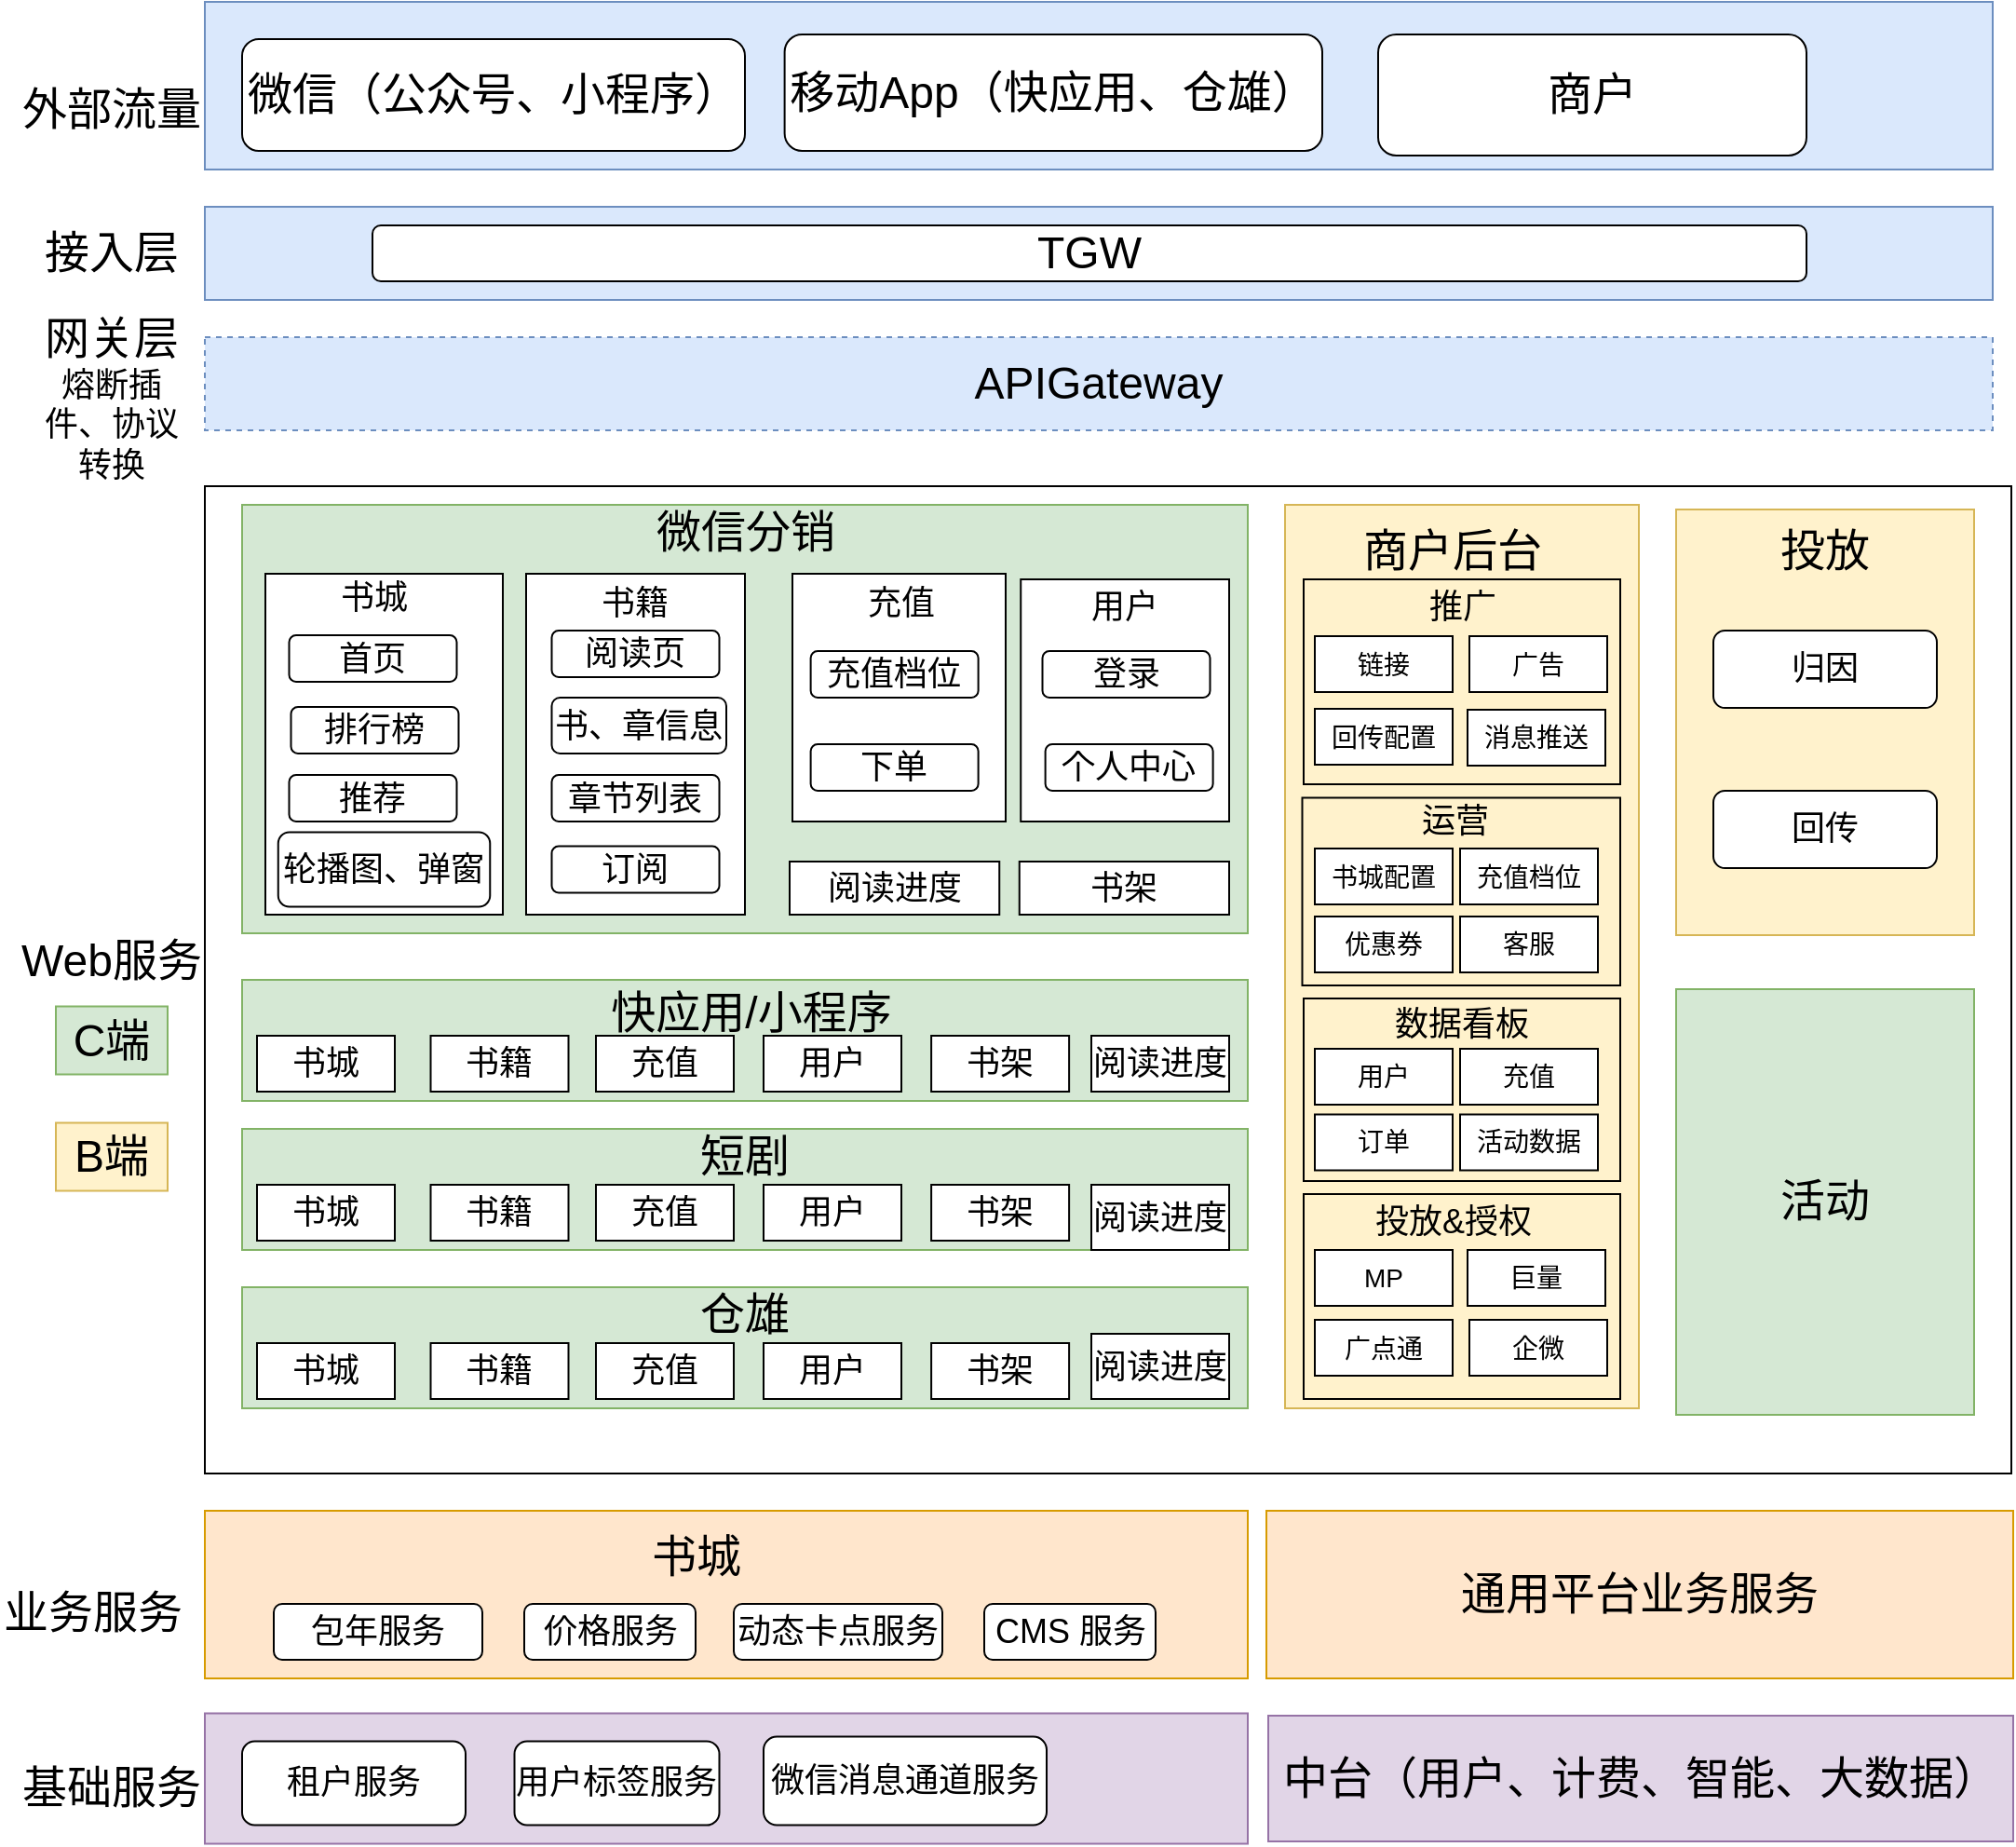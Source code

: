 <mxfile version="20.5.1" type="github" pages="3">
  <diagram id="LHeB4NjMnUi0cGWfg-VW" name="第 1 页">
    <mxGraphModel dx="2377" dy="827" grid="1" gridSize="10" guides="1" tooltips="1" connect="1" arrows="1" fold="1" page="1" pageScale="1" pageWidth="827" pageHeight="1169" math="0" shadow="0">
      <root>
        <mxCell id="0" />
        <mxCell id="1" parent="0" />
        <mxCell id="P3jRsYUMKIRg7UYWmszn-2" value="" style="rounded=0;whiteSpace=wrap;html=1;fillColor=#dae8fc;strokeColor=#6c8ebf;" parent="1" vertex="1">
          <mxGeometry x="100" y="40" width="960" height="90" as="geometry" />
        </mxCell>
        <mxCell id="P3jRsYUMKIRg7UYWmszn-4" value="&lt;font style=&quot;font-size: 24px;&quot;&gt;微信（公众号、小程序）&lt;/font&gt;" style="rounded=1;whiteSpace=wrap;html=1;" parent="1" vertex="1">
          <mxGeometry x="120" y="60" width="270" height="60" as="geometry" />
        </mxCell>
        <mxCell id="P3jRsYUMKIRg7UYWmszn-5" value="&lt;font style=&quot;font-size: 24px;&quot;&gt;移动App（快应用、仓雄）&lt;/font&gt;" style="rounded=1;whiteSpace=wrap;html=1;" parent="1" vertex="1">
          <mxGeometry x="411.31" y="57.5" width="288.69" height="62.5" as="geometry" />
        </mxCell>
        <mxCell id="P3jRsYUMKIRg7UYWmszn-8" value="&lt;font style=&quot;font-size: 24px;&quot;&gt;外部流量&lt;/font&gt;" style="text;html=1;strokeColor=none;fillColor=none;align=center;verticalAlign=middle;whiteSpace=wrap;rounded=0;" parent="1" vertex="1">
          <mxGeometry y="72.5" width="100" height="50" as="geometry" />
        </mxCell>
        <mxCell id="P3jRsYUMKIRg7UYWmszn-9" value="" style="rounded=0;whiteSpace=wrap;html=1;fillColor=#dae8fc;strokeColor=#6c8ebf;" parent="1" vertex="1">
          <mxGeometry x="100" y="150" width="960" height="50" as="geometry" />
        </mxCell>
        <mxCell id="P3jRsYUMKIRg7UYWmszn-10" value="&lt;font style=&quot;font-size: 24px;&quot;&gt;接入层&lt;/font&gt;" style="text;html=1;strokeColor=none;fillColor=none;align=center;verticalAlign=middle;whiteSpace=wrap;rounded=0;" parent="1" vertex="1">
          <mxGeometry x="10" y="160" width="80" height="30" as="geometry" />
        </mxCell>
        <mxCell id="P3jRsYUMKIRg7UYWmszn-11" value="&lt;font style=&quot;font-size: 24px;&quot;&gt;TGW&lt;/font&gt;" style="rounded=1;whiteSpace=wrap;html=1;" parent="1" vertex="1">
          <mxGeometry x="190" y="160" width="770" height="30" as="geometry" />
        </mxCell>
        <mxCell id="P3jRsYUMKIRg7UYWmszn-13" value="&lt;font style=&quot;font-size: 24px;&quot;&gt;APIGateway&lt;/font&gt;" style="rounded=0;whiteSpace=wrap;html=1;dashed=1;fillColor=#dae8fc;strokeColor=#6c8ebf;" parent="1" vertex="1">
          <mxGeometry x="100" y="220" width="960" height="50" as="geometry" />
        </mxCell>
        <mxCell id="P3jRsYUMKIRg7UYWmszn-14" value="&lt;font style=&quot;&quot;&gt;&lt;font style=&quot;font-size: 24px;&quot;&gt;网关层&lt;br&gt;&lt;/font&gt;&lt;font style=&quot;font-size: 18px;&quot;&gt;熔断插件、协议转换&lt;/font&gt;&lt;/font&gt;" style="text;html=1;strokeColor=none;fillColor=none;align=center;verticalAlign=middle;whiteSpace=wrap;rounded=0;" parent="1" vertex="1">
          <mxGeometry x="10" y="235" width="80" height="35" as="geometry" />
        </mxCell>
        <mxCell id="P3jRsYUMKIRg7UYWmszn-18" value="" style="rounded=0;whiteSpace=wrap;html=1;" parent="1" vertex="1">
          <mxGeometry x="100" y="300" width="970" height="530" as="geometry" />
        </mxCell>
        <mxCell id="P3jRsYUMKIRg7UYWmszn-21" value="&lt;font style=&quot;font-size: 24px;&quot;&gt;Web服务&lt;/font&gt;" style="text;html=1;strokeColor=none;fillColor=none;align=center;verticalAlign=middle;whiteSpace=wrap;rounded=0;" parent="1" vertex="1">
          <mxGeometry y="540" width="100" height="30" as="geometry" />
        </mxCell>
        <mxCell id="P3jRsYUMKIRg7UYWmszn-39" value="" style="rounded=0;whiteSpace=wrap;html=1;fillColor=#d5e8d4;strokeColor=#82b366;" parent="1" vertex="1">
          <mxGeometry x="120" y="310" width="540" height="230" as="geometry" />
        </mxCell>
        <mxCell id="P3jRsYUMKIRg7UYWmszn-40" value="&lt;font style=&quot;font-size: 24px;&quot;&gt;微信分销&lt;/font&gt;" style="text;html=1;strokeColor=none;fillColor=none;align=center;verticalAlign=middle;whiteSpace=wrap;rounded=0;" parent="1" vertex="1">
          <mxGeometry x="333.75" y="310" width="112.5" height="30" as="geometry" />
        </mxCell>
        <mxCell id="P3jRsYUMKIRg7UYWmszn-41" value="" style="rounded=0;whiteSpace=wrap;html=1;" parent="1" vertex="1">
          <mxGeometry x="132.5" y="347" width="127.5" height="183" as="geometry" />
        </mxCell>
        <mxCell id="P3jRsYUMKIRg7UYWmszn-42" value="&lt;font style=&quot;font-size: 18px;&quot;&gt;书城&lt;/font&gt;" style="text;html=1;strokeColor=none;fillColor=none;align=center;verticalAlign=middle;whiteSpace=wrap;rounded=0;" parent="1" vertex="1">
          <mxGeometry x="161.25" y="345" width="60" height="30" as="geometry" />
        </mxCell>
        <mxCell id="P3jRsYUMKIRg7UYWmszn-44" value="&lt;font style=&quot;font-size: 18px;&quot;&gt;首页&lt;/font&gt;" style="rounded=1;whiteSpace=wrap;html=1;" parent="1" vertex="1">
          <mxGeometry x="145.25" y="380" width="90" height="25" as="geometry" />
        </mxCell>
        <mxCell id="P3jRsYUMKIRg7UYWmszn-45" value="&lt;font style=&quot;font-size: 18px;&quot;&gt;排行榜&lt;/font&gt;" style="rounded=1;whiteSpace=wrap;html=1;" parent="1" vertex="1">
          <mxGeometry x="146.25" y="418.5" width="90" height="25" as="geometry" />
        </mxCell>
        <mxCell id="P3jRsYUMKIRg7UYWmszn-46" value="&lt;font style=&quot;font-size: 18px;&quot;&gt;推荐&lt;/font&gt;" style="rounded=1;whiteSpace=wrap;html=1;" parent="1" vertex="1">
          <mxGeometry x="145.25" y="455" width="90" height="25" as="geometry" />
        </mxCell>
        <mxCell id="P3jRsYUMKIRg7UYWmszn-47" value="&lt;font style=&quot;font-size: 18px;&quot;&gt;轮播图、弹窗&lt;/font&gt;" style="rounded=1;whiteSpace=wrap;html=1;" parent="1" vertex="1">
          <mxGeometry x="139.38" y="485.75" width="113.75" height="40" as="geometry" />
        </mxCell>
        <mxCell id="P3jRsYUMKIRg7UYWmszn-48" value="" style="rounded=0;whiteSpace=wrap;html=1;" parent="1" vertex="1">
          <mxGeometry x="272.5" y="347" width="117.5" height="183" as="geometry" />
        </mxCell>
        <mxCell id="P3jRsYUMKIRg7UYWmszn-49" value="&lt;font style=&quot;font-size: 18px;&quot;&gt;书籍&lt;/font&gt;" style="text;html=1;strokeColor=none;fillColor=none;align=center;verticalAlign=middle;whiteSpace=wrap;rounded=0;" parent="1" vertex="1">
          <mxGeometry x="301.25" y="347.5" width="60" height="30" as="geometry" />
        </mxCell>
        <mxCell id="P3jRsYUMKIRg7UYWmszn-50" value="&lt;font style=&quot;font-size: 18px;&quot;&gt;阅读页&lt;/font&gt;" style="rounded=1;whiteSpace=wrap;html=1;" parent="1" vertex="1">
          <mxGeometry x="286.25" y="377.5" width="90" height="25" as="geometry" />
        </mxCell>
        <mxCell id="P3jRsYUMKIRg7UYWmszn-51" value="&lt;font style=&quot;font-size: 18px;&quot;&gt;书、章信息&lt;/font&gt;" style="rounded=1;whiteSpace=wrap;html=1;" parent="1" vertex="1">
          <mxGeometry x="286.25" y="413.5" width="93.75" height="30" as="geometry" />
        </mxCell>
        <mxCell id="P3jRsYUMKIRg7UYWmszn-53" value="&lt;font style=&quot;font-size: 18px;&quot;&gt;章节列表&lt;/font&gt;" style="rounded=1;whiteSpace=wrap;html=1;" parent="1" vertex="1">
          <mxGeometry x="286.25" y="455" width="90" height="25" as="geometry" />
        </mxCell>
        <mxCell id="P3jRsYUMKIRg7UYWmszn-54" value="&lt;font style=&quot;font-size: 18px;&quot;&gt;订阅&lt;/font&gt;" style="rounded=1;whiteSpace=wrap;html=1;" parent="1" vertex="1">
          <mxGeometry x="286.25" y="493.25" width="90" height="25" as="geometry" />
        </mxCell>
        <mxCell id="P3jRsYUMKIRg7UYWmszn-56" value="" style="rounded=0;whiteSpace=wrap;html=1;" parent="1" vertex="1">
          <mxGeometry x="415.5" y="347" width="114.5" height="133" as="geometry" />
        </mxCell>
        <mxCell id="P3jRsYUMKIRg7UYWmszn-57" value="&lt;font style=&quot;font-size: 18px;&quot;&gt;充值&lt;/font&gt;" style="text;html=1;strokeColor=none;fillColor=none;align=center;verticalAlign=middle;whiteSpace=wrap;rounded=0;" parent="1" vertex="1">
          <mxGeometry x="444.25" y="347.5" width="60" height="30" as="geometry" />
        </mxCell>
        <mxCell id="P3jRsYUMKIRg7UYWmszn-59" value="&lt;font style=&quot;font-size: 18px;&quot;&gt;充值档位&lt;/font&gt;" style="rounded=1;whiteSpace=wrap;html=1;" parent="1" vertex="1">
          <mxGeometry x="425.31" y="388.5" width="90" height="25" as="geometry" />
        </mxCell>
        <mxCell id="P3jRsYUMKIRg7UYWmszn-64" value="&lt;font style=&quot;font-size: 18px;&quot;&gt;下单&lt;/font&gt;" style="rounded=1;whiteSpace=wrap;html=1;" parent="1" vertex="1">
          <mxGeometry x="425.31" y="438.5" width="90" height="25" as="geometry" />
        </mxCell>
        <mxCell id="P3jRsYUMKIRg7UYWmszn-65" value="&lt;font style=&quot;font-size: 18px;&quot;&gt;书架&lt;/font&gt;" style="rounded=0;whiteSpace=wrap;html=1;" parent="1" vertex="1">
          <mxGeometry x="537.38" y="501.5" width="112.62" height="28.5" as="geometry" />
        </mxCell>
        <mxCell id="P3jRsYUMKIRg7UYWmszn-67" value="&lt;font style=&quot;font-size: 18px;&quot;&gt;阅读进度&lt;/font&gt;" style="rounded=0;whiteSpace=wrap;html=1;" parent="1" vertex="1">
          <mxGeometry x="414" y="501.5" width="112.62" height="28.5" as="geometry" />
        </mxCell>
        <mxCell id="P3jRsYUMKIRg7UYWmszn-69" value="" style="rounded=0;whiteSpace=wrap;html=1;" parent="1" vertex="1">
          <mxGeometry x="538.12" y="350" width="111.88" height="130" as="geometry" />
        </mxCell>
        <mxCell id="P3jRsYUMKIRg7UYWmszn-70" value="&lt;font style=&quot;font-size: 18px;&quot;&gt;用户&lt;/font&gt;" style="text;html=1;strokeColor=none;fillColor=none;align=center;verticalAlign=middle;whiteSpace=wrap;rounded=0;" parent="1" vertex="1">
          <mxGeometry x="564.06" y="350" width="60" height="30" as="geometry" />
        </mxCell>
        <mxCell id="P3jRsYUMKIRg7UYWmszn-71" value="&lt;font style=&quot;font-size: 18px;&quot;&gt;登录&lt;/font&gt;" style="rounded=1;whiteSpace=wrap;html=1;" parent="1" vertex="1">
          <mxGeometry x="549.75" y="388.5" width="90" height="25" as="geometry" />
        </mxCell>
        <mxCell id="P3jRsYUMKIRg7UYWmszn-72" value="&lt;font style=&quot;font-size: 18px;&quot;&gt;个人中心&lt;/font&gt;" style="rounded=1;whiteSpace=wrap;html=1;" parent="1" vertex="1">
          <mxGeometry x="551.31" y="438.5" width="90" height="25" as="geometry" />
        </mxCell>
        <mxCell id="P3jRsYUMKIRg7UYWmszn-73" value="" style="rounded=0;whiteSpace=wrap;html=1;fillColor=#d5e8d4;strokeColor=#82b366;" parent="1" vertex="1">
          <mxGeometry x="120" y="565" width="540" height="65" as="geometry" />
        </mxCell>
        <mxCell id="P3jRsYUMKIRg7UYWmszn-74" value="&lt;font style=&quot;font-size: 24px;&quot;&gt;快应用/小程序&lt;/font&gt;" style="text;html=1;strokeColor=none;fillColor=none;align=center;verticalAlign=middle;whiteSpace=wrap;rounded=0;" parent="1" vertex="1">
          <mxGeometry x="311.5" y="565" width="162.5" height="35" as="geometry" />
        </mxCell>
        <mxCell id="P3jRsYUMKIRg7UYWmszn-76" value="&lt;font style=&quot;font-size: 18px;&quot;&gt;书城&lt;/font&gt;" style="rounded=0;whiteSpace=wrap;html=1;" parent="1" vertex="1">
          <mxGeometry x="128" y="595" width="74" height="30" as="geometry" />
        </mxCell>
        <mxCell id="P3jRsYUMKIRg7UYWmszn-77" value="&lt;font style=&quot;font-size: 18px;&quot;&gt;书籍&lt;/font&gt;" style="rounded=0;whiteSpace=wrap;html=1;" parent="1" vertex="1">
          <mxGeometry x="221.25" y="595" width="74" height="30" as="geometry" />
        </mxCell>
        <mxCell id="P3jRsYUMKIRg7UYWmszn-78" value="&lt;font style=&quot;font-size: 18px;&quot;&gt;充值&lt;/font&gt;" style="rounded=0;whiteSpace=wrap;html=1;" parent="1" vertex="1">
          <mxGeometry x="310" y="595" width="74" height="30" as="geometry" />
        </mxCell>
        <mxCell id="P3jRsYUMKIRg7UYWmszn-79" value="&lt;font style=&quot;font-size: 18px;&quot;&gt;用户&lt;/font&gt;" style="rounded=0;whiteSpace=wrap;html=1;" parent="1" vertex="1">
          <mxGeometry x="400" y="595" width="74" height="30" as="geometry" />
        </mxCell>
        <mxCell id="P3jRsYUMKIRg7UYWmszn-80" value="&lt;font style=&quot;font-size: 18px;&quot;&gt;书架&lt;/font&gt;" style="rounded=0;whiteSpace=wrap;html=1;" parent="1" vertex="1">
          <mxGeometry x="490.06" y="595" width="74" height="30" as="geometry" />
        </mxCell>
        <mxCell id="P3jRsYUMKIRg7UYWmszn-81" value="&lt;font style=&quot;font-size: 18px;&quot;&gt;阅读进度&lt;/font&gt;" style="rounded=0;whiteSpace=wrap;html=1;" parent="1" vertex="1">
          <mxGeometry x="576" y="595" width="74" height="30" as="geometry" />
        </mxCell>
        <mxCell id="P3jRsYUMKIRg7UYWmszn-82" value="" style="rounded=0;whiteSpace=wrap;html=1;fillColor=#d5e8d4;strokeColor=#82b366;" parent="1" vertex="1">
          <mxGeometry x="120" y="645" width="540" height="65" as="geometry" />
        </mxCell>
        <mxCell id="P3jRsYUMKIRg7UYWmszn-83" value="&lt;font style=&quot;font-size: 18px;&quot;&gt;书城&lt;/font&gt;" style="rounded=0;whiteSpace=wrap;html=1;" parent="1" vertex="1">
          <mxGeometry x="128" y="675" width="74" height="30" as="geometry" />
        </mxCell>
        <mxCell id="P3jRsYUMKIRg7UYWmszn-84" value="&lt;font style=&quot;font-size: 18px;&quot;&gt;书籍&lt;/font&gt;" style="rounded=0;whiteSpace=wrap;html=1;" parent="1" vertex="1">
          <mxGeometry x="221.25" y="675" width="74" height="30" as="geometry" />
        </mxCell>
        <mxCell id="P3jRsYUMKIRg7UYWmszn-85" value="&lt;font style=&quot;font-size: 18px;&quot;&gt;充值&lt;/font&gt;" style="rounded=0;whiteSpace=wrap;html=1;" parent="1" vertex="1">
          <mxGeometry x="310" y="675" width="74" height="30" as="geometry" />
        </mxCell>
        <mxCell id="P3jRsYUMKIRg7UYWmszn-86" value="&lt;font style=&quot;font-size: 18px;&quot;&gt;用户&lt;/font&gt;" style="rounded=0;whiteSpace=wrap;html=1;" parent="1" vertex="1">
          <mxGeometry x="400" y="675" width="74" height="30" as="geometry" />
        </mxCell>
        <mxCell id="P3jRsYUMKIRg7UYWmszn-87" value="&lt;font style=&quot;font-size: 18px;&quot;&gt;书架&lt;/font&gt;" style="rounded=0;whiteSpace=wrap;html=1;" parent="1" vertex="1">
          <mxGeometry x="490.06" y="675" width="74" height="30" as="geometry" />
        </mxCell>
        <mxCell id="P3jRsYUMKIRg7UYWmszn-88" value="&lt;font style=&quot;font-size: 18px;&quot;&gt;阅读进度&lt;/font&gt;" style="rounded=0;whiteSpace=wrap;html=1;" parent="1" vertex="1">
          <mxGeometry x="576" y="675" width="74" height="35" as="geometry" />
        </mxCell>
        <mxCell id="P3jRsYUMKIRg7UYWmszn-89" value="&lt;font style=&quot;font-size: 24px;&quot;&gt;短剧&lt;/font&gt;" style="text;html=1;strokeColor=none;fillColor=none;align=center;verticalAlign=middle;whiteSpace=wrap;rounded=0;" parent="1" vertex="1">
          <mxGeometry x="345" y="645" width="90" height="30" as="geometry" />
        </mxCell>
        <mxCell id="P3jRsYUMKIRg7UYWmszn-90" value="" style="rounded=0;whiteSpace=wrap;html=1;fillColor=#d5e8d4;strokeColor=#82b366;" parent="1" vertex="1">
          <mxGeometry x="120" y="730" width="540" height="65" as="geometry" />
        </mxCell>
        <mxCell id="P3jRsYUMKIRg7UYWmszn-91" value="&lt;font style=&quot;font-size: 18px;&quot;&gt;书城&lt;/font&gt;" style="rounded=0;whiteSpace=wrap;html=1;" parent="1" vertex="1">
          <mxGeometry x="128" y="760" width="74" height="30" as="geometry" />
        </mxCell>
        <mxCell id="P3jRsYUMKIRg7UYWmszn-92" value="&lt;font style=&quot;font-size: 18px;&quot;&gt;书籍&lt;/font&gt;" style="rounded=0;whiteSpace=wrap;html=1;" parent="1" vertex="1">
          <mxGeometry x="221.25" y="760" width="74" height="30" as="geometry" />
        </mxCell>
        <mxCell id="P3jRsYUMKIRg7UYWmszn-93" value="&lt;font style=&quot;font-size: 18px;&quot;&gt;充值&lt;/font&gt;" style="rounded=0;whiteSpace=wrap;html=1;" parent="1" vertex="1">
          <mxGeometry x="310" y="760" width="74" height="30" as="geometry" />
        </mxCell>
        <mxCell id="P3jRsYUMKIRg7UYWmszn-94" value="&lt;font style=&quot;font-size: 18px;&quot;&gt;用户&lt;/font&gt;" style="rounded=0;whiteSpace=wrap;html=1;" parent="1" vertex="1">
          <mxGeometry x="400" y="760" width="74" height="30" as="geometry" />
        </mxCell>
        <mxCell id="P3jRsYUMKIRg7UYWmszn-95" value="&lt;font style=&quot;font-size: 18px;&quot;&gt;书架&lt;/font&gt;" style="rounded=0;whiteSpace=wrap;html=1;" parent="1" vertex="1">
          <mxGeometry x="490.06" y="760" width="74" height="30" as="geometry" />
        </mxCell>
        <mxCell id="P3jRsYUMKIRg7UYWmszn-97" value="&lt;font style=&quot;font-size: 24px;&quot;&gt;仓雄&lt;/font&gt;" style="text;html=1;strokeColor=none;fillColor=none;align=center;verticalAlign=middle;whiteSpace=wrap;rounded=0;" parent="1" vertex="1">
          <mxGeometry x="345" y="730" width="90" height="30" as="geometry" />
        </mxCell>
        <mxCell id="P3jRsYUMKIRg7UYWmszn-103" value="" style="rounded=0;whiteSpace=wrap;html=1;fillColor=#fff2cc;strokeColor=#d6b656;" parent="1" vertex="1">
          <mxGeometry x="890" y="312.5" width="160" height="228.5" as="geometry" />
        </mxCell>
        <mxCell id="P3jRsYUMKIRg7UYWmszn-104" value="" style="rounded=0;whiteSpace=wrap;html=1;fillColor=#fff2cc;strokeColor=#d6b656;" parent="1" vertex="1">
          <mxGeometry x="680" y="310" width="190" height="485" as="geometry" />
        </mxCell>
        <mxCell id="P3jRsYUMKIRg7UYWmszn-107" value="&lt;font style=&quot;font-size: 24px;&quot;&gt;投放&lt;/font&gt;" style="text;html=1;strokeColor=none;fillColor=none;align=center;verticalAlign=middle;whiteSpace=wrap;rounded=0;" parent="1" vertex="1">
          <mxGeometry x="935" y="320" width="70" height="30" as="geometry" />
        </mxCell>
        <mxCell id="P3jRsYUMKIRg7UYWmszn-108" value="&lt;font style=&quot;font-size: 18px;&quot;&gt;归因&lt;/font&gt;" style="rounded=1;whiteSpace=wrap;html=1;" parent="1" vertex="1">
          <mxGeometry x="910" y="377.5" width="120" height="41.5" as="geometry" />
        </mxCell>
        <mxCell id="P3jRsYUMKIRg7UYWmszn-109" value="&lt;font style=&quot;font-size: 18px;&quot;&gt;回传&lt;/font&gt;" style="rounded=1;whiteSpace=wrap;html=1;" parent="1" vertex="1">
          <mxGeometry x="910" y="463.5" width="120" height="41.5" as="geometry" />
        </mxCell>
        <mxCell id="P3jRsYUMKIRg7UYWmszn-124" value="&lt;font style=&quot;font-size: 24px;&quot;&gt;活动&lt;/font&gt;" style="rounded=0;whiteSpace=wrap;html=1;fillColor=#d5e8d4;strokeColor=#82b366;" parent="1" vertex="1">
          <mxGeometry x="890" y="570" width="160" height="228.5" as="geometry" />
        </mxCell>
        <mxCell id="P3jRsYUMKIRg7UYWmszn-128" value="&lt;font style=&quot;font-size: 24px;&quot;&gt;商户&lt;/font&gt;" style="rounded=1;whiteSpace=wrap;html=1;" parent="1" vertex="1">
          <mxGeometry x="730" y="57.5" width="230" height="65" as="geometry" />
        </mxCell>
        <mxCell id="P3jRsYUMKIRg7UYWmszn-132" value="" style="rounded=0;whiteSpace=wrap;html=1;fontSize=18;fillColor=#ffe6cc;strokeColor=#d79b00;" parent="1" vertex="1">
          <mxGeometry x="100" y="850" width="560" height="90" as="geometry" />
        </mxCell>
        <mxCell id="elYfRWdLJCSy1WfxLkB--1" value="&lt;font style=&quot;font-size: 24px;&quot;&gt;业务服务&lt;/font&gt;" style="text;html=1;strokeColor=none;fillColor=none;align=center;verticalAlign=middle;whiteSpace=wrap;rounded=0;" parent="1" vertex="1">
          <mxGeometry x="-10" y="890" width="100" height="30" as="geometry" />
        </mxCell>
        <mxCell id="elYfRWdLJCSy1WfxLkB--5" value="&lt;font style=&quot;font-size: 24px;&quot;&gt;书城&lt;/font&gt;" style="text;html=1;strokeColor=none;fillColor=none;align=center;verticalAlign=middle;whiteSpace=wrap;rounded=0;" parent="1" vertex="1">
          <mxGeometry x="333.75" y="860" width="60" height="30" as="geometry" />
        </mxCell>
        <mxCell id="elYfRWdLJCSy1WfxLkB--8" value="动态卡点服务" style="rounded=1;whiteSpace=wrap;html=1;fontSize=18;" parent="1" vertex="1">
          <mxGeometry x="384" y="900" width="112" height="30" as="geometry" />
        </mxCell>
        <mxCell id="elYfRWdLJCSy1WfxLkB--10" value="包年服务" style="rounded=1;whiteSpace=wrap;html=1;fontSize=18;" parent="1" vertex="1">
          <mxGeometry x="137" y="900" width="112" height="30" as="geometry" />
        </mxCell>
        <mxCell id="elYfRWdLJCSy1WfxLkB--11" value="价格服务" style="rounded=1;whiteSpace=wrap;html=1;fontSize=18;" parent="1" vertex="1">
          <mxGeometry x="271.5" y="900" width="92" height="30" as="geometry" />
        </mxCell>
        <mxCell id="elYfRWdLJCSy1WfxLkB--12" value="CMS 服务" style="rounded=1;whiteSpace=wrap;html=1;fontSize=18;" parent="1" vertex="1">
          <mxGeometry x="518.5" y="900" width="92" height="30" as="geometry" />
        </mxCell>
        <mxCell id="elYfRWdLJCSy1WfxLkB--20" value="" style="rounded=0;whiteSpace=wrap;html=1;fontSize=24;fillColor=#e1d5e7;strokeColor=#9673a6;" parent="1" vertex="1">
          <mxGeometry x="100" y="958.75" width="560" height="70" as="geometry" />
        </mxCell>
        <mxCell id="elYfRWdLJCSy1WfxLkB--21" value="&lt;font style=&quot;font-size: 24px;&quot;&gt;基础服务&lt;/font&gt;" style="text;html=1;strokeColor=none;fillColor=none;align=center;verticalAlign=middle;whiteSpace=wrap;rounded=0;" parent="1" vertex="1">
          <mxGeometry y="978.75" width="100" height="40" as="geometry" />
        </mxCell>
        <mxCell id="elYfRWdLJCSy1WfxLkB--23" value="租户服务" style="rounded=1;whiteSpace=wrap;html=1;fontSize=18;" parent="1" vertex="1">
          <mxGeometry x="120" y="973.75" width="120" height="45" as="geometry" />
        </mxCell>
        <mxCell id="elYfRWdLJCSy1WfxLkB--28" value="用户标签服务" style="rounded=1;whiteSpace=wrap;html=1;fontSize=18;" parent="1" vertex="1">
          <mxGeometry x="266.25" y="973.75" width="110" height="45" as="geometry" />
        </mxCell>
        <mxCell id="elYfRWdLJCSy1WfxLkB--29" value="&lt;font style=&quot;font-size: 24px;&quot;&gt;通用平台业务服务&lt;/font&gt;" style="rounded=0;whiteSpace=wrap;html=1;fontSize=18;fillColor=#ffe6cc;strokeColor=#d79b00;" parent="1" vertex="1">
          <mxGeometry x="670" y="850" width="401" height="90" as="geometry" />
        </mxCell>
        <mxCell id="elYfRWdLJCSy1WfxLkB--30" value="微信消息通道服务" style="rounded=1;whiteSpace=wrap;html=1;fontSize=18;" parent="1" vertex="1">
          <mxGeometry x="400" y="971.25" width="152" height="47.5" as="geometry" />
        </mxCell>
        <mxCell id="elYfRWdLJCSy1WfxLkB--32" value="中台（用户、计费、智能、大数据）" style="rounded=0;whiteSpace=wrap;html=1;fontSize=24;fillColor=#e1d5e7;strokeColor=#9673a6;" parent="1" vertex="1">
          <mxGeometry x="671" y="960" width="400" height="67.5" as="geometry" />
        </mxCell>
        <mxCell id="elYfRWdLJCSy1WfxLkB--35" value="C端" style="rounded=0;whiteSpace=wrap;html=1;fontSize=24;fillColor=#d5e8d4;strokeColor=#82b366;" parent="1" vertex="1">
          <mxGeometry x="20" y="579.25" width="60" height="36.5" as="geometry" />
        </mxCell>
        <mxCell id="elYfRWdLJCSy1WfxLkB--37" value="B端" style="rounded=0;whiteSpace=wrap;html=1;fontSize=24;fillColor=#fff2cc;strokeColor=#d6b656;" parent="1" vertex="1">
          <mxGeometry x="20" y="641.75" width="60" height="36.5" as="geometry" />
        </mxCell>
        <mxCell id="cNL9EHBi71QVaALrMv2o-1" value="" style="rounded=0;whiteSpace=wrap;html=1;fillColor=#FFF2CC;strokeColor=#000000;" parent="1" vertex="1">
          <mxGeometry x="690" y="350" width="170" height="110" as="geometry" />
        </mxCell>
        <mxCell id="cNL9EHBi71QVaALrMv2o-3" value="&lt;span style=&quot;font-size: 18px;&quot;&gt;推广&lt;/span&gt;" style="text;html=1;strokeColor=none;fillColor=none;align=center;verticalAlign=middle;whiteSpace=wrap;rounded=0;fontSize=18;" parent="1" vertex="1">
          <mxGeometry x="693.5" y="347" width="162.5" height="35" as="geometry" />
        </mxCell>
        <mxCell id="cNL9EHBi71QVaALrMv2o-6" value="&lt;font style=&quot;font-size: 14px;&quot;&gt;回传配置&lt;/font&gt;" style="rounded=0;whiteSpace=wrap;html=1;fontSize=14;" parent="1" vertex="1">
          <mxGeometry x="696" y="419.5" width="74" height="30" as="geometry" />
        </mxCell>
        <mxCell id="cNL9EHBi71QVaALrMv2o-14" value="" style="rounded=0;whiteSpace=wrap;html=1;fillColor=#FFF2CC;strokeColor=#000000;" parent="1" vertex="1">
          <mxGeometry x="689.25" y="467.25" width="170.75" height="100.75" as="geometry" />
        </mxCell>
        <mxCell id="cNL9EHBi71QVaALrMv2o-16" value="&lt;span style=&quot;font-size: 24px;&quot;&gt;商户后台&lt;/span&gt;" style="text;html=1;strokeColor=none;fillColor=none;align=center;verticalAlign=middle;whiteSpace=wrap;rounded=0;" parent="1" vertex="1">
          <mxGeometry x="710" y="320.5" width="119.75" height="29.5" as="geometry" />
        </mxCell>
        <mxCell id="cNL9EHBi71QVaALrMv2o-17" value="&lt;font style=&quot;font-size: 14px;&quot;&gt;链接&lt;/font&gt;" style="rounded=0;whiteSpace=wrap;html=1;fontSize=14;" parent="1" vertex="1">
          <mxGeometry x="696" y="380.5" width="74" height="30" as="geometry" />
        </mxCell>
        <mxCell id="cNL9EHBi71QVaALrMv2o-18" value="&lt;font style=&quot;font-size: 14px;&quot;&gt;优惠券&lt;/font&gt;" style="rounded=0;whiteSpace=wrap;html=1;fontSize=14;" parent="1" vertex="1">
          <mxGeometry x="696" y="531" width="74" height="30" as="geometry" />
        </mxCell>
        <mxCell id="cNL9EHBi71QVaALrMv2o-19" value="&lt;span style=&quot;font-size: 18px;&quot;&gt;运营&lt;/span&gt;" style="text;html=1;strokeColor=none;fillColor=none;align=center;verticalAlign=middle;whiteSpace=wrap;rounded=0;fontSize=18;" parent="1" vertex="1">
          <mxGeometry x="689.5" y="462.38" width="162.5" height="35" as="geometry" />
        </mxCell>
        <mxCell id="cNL9EHBi71QVaALrMv2o-20" value="&lt;font style=&quot;font-size: 14px;&quot;&gt;书城配置&lt;/font&gt;" style="rounded=0;whiteSpace=wrap;html=1;fontSize=14;" parent="1" vertex="1">
          <mxGeometry x="696" y="494.5" width="74" height="30" as="geometry" />
        </mxCell>
        <mxCell id="cNL9EHBi71QVaALrMv2o-22" value="消息推送" style="rounded=0;whiteSpace=wrap;html=1;fontSize=14;" parent="1" vertex="1">
          <mxGeometry x="778" y="420" width="74" height="30" as="geometry" />
        </mxCell>
        <mxCell id="cNL9EHBi71QVaALrMv2o-25" value="" style="rounded=0;whiteSpace=wrap;html=1;fillColor=#FFF2CC;strokeColor=#000000;" parent="1" vertex="1">
          <mxGeometry x="690" y="575" width="170" height="98" as="geometry" />
        </mxCell>
        <mxCell id="cNL9EHBi71QVaALrMv2o-26" value="" style="rounded=0;whiteSpace=wrap;html=1;fillColor=#FFF2CC;strokeColor=#000000;" parent="1" vertex="1">
          <mxGeometry x="690" y="680" width="170" height="110" as="geometry" />
        </mxCell>
        <mxCell id="cNL9EHBi71QVaALrMv2o-27" value="&lt;font style=&quot;font-size: 18px;&quot;&gt;投放&amp;amp;授权&lt;/font&gt;" style="text;html=1;strokeColor=none;fillColor=none;align=center;verticalAlign=middle;whiteSpace=wrap;rounded=0;fontSize=18;" parent="1" vertex="1">
          <mxGeometry x="721.19" y="685" width="99.12" height="20" as="geometry" />
        </mxCell>
        <mxCell id="cNL9EHBi71QVaALrMv2o-31" value="&lt;font style=&quot;font-size: 18px;&quot;&gt;数据看板&lt;/font&gt;" style="text;html=1;strokeColor=none;fillColor=none;align=center;verticalAlign=middle;whiteSpace=wrap;rounded=0;fontSize=18;" parent="1" vertex="1">
          <mxGeometry x="690" y="571" width="170" height="35" as="geometry" />
        </mxCell>
        <mxCell id="cNL9EHBi71QVaALrMv2o-32" value="用户" style="rounded=0;whiteSpace=wrap;html=1;fontSize=14;" parent="1" vertex="1">
          <mxGeometry x="696" y="602" width="74" height="30" as="geometry" />
        </mxCell>
        <mxCell id="cNL9EHBi71QVaALrMv2o-33" value="订单" style="rounded=0;whiteSpace=wrap;html=1;fontSize=14;" parent="1" vertex="1">
          <mxGeometry x="696" y="637.25" width="74" height="30" as="geometry" />
        </mxCell>
        <mxCell id="cNL9EHBi71QVaALrMv2o-34" value="充值" style="rounded=0;whiteSpace=wrap;html=1;fontSize=14;" parent="1" vertex="1">
          <mxGeometry x="774" y="602" width="74" height="30" as="geometry" />
        </mxCell>
        <mxCell id="cNL9EHBi71QVaALrMv2o-35" value="活动数据" style="rounded=0;whiteSpace=wrap;html=1;fontSize=14;" parent="1" vertex="1">
          <mxGeometry x="774" y="637.25" width="74" height="30" as="geometry" />
        </mxCell>
        <mxCell id="cNL9EHBi71QVaALrMv2o-44" value="&lt;font style=&quot;font-size: 14px;&quot;&gt;广告&lt;/font&gt;" style="rounded=0;whiteSpace=wrap;html=1;fontSize=14;" parent="1" vertex="1">
          <mxGeometry x="779" y="380.5" width="74" height="30" as="geometry" />
        </mxCell>
        <mxCell id="cNL9EHBi71QVaALrMv2o-45" value="客服" style="rounded=0;whiteSpace=wrap;html=1;fontSize=14;" parent="1" vertex="1">
          <mxGeometry x="774" y="531" width="74" height="30" as="geometry" />
        </mxCell>
        <mxCell id="cNL9EHBi71QVaALrMv2o-47" value="MP" style="rounded=0;whiteSpace=wrap;html=1;fontSize=14;" parent="1" vertex="1">
          <mxGeometry x="696" y="710" width="74" height="30" as="geometry" />
        </mxCell>
        <mxCell id="cNL9EHBi71QVaALrMv2o-49" value="巨量" style="rounded=0;whiteSpace=wrap;html=1;fontSize=14;" parent="1" vertex="1">
          <mxGeometry x="778" y="710" width="74" height="30" as="geometry" />
        </mxCell>
        <mxCell id="cNL9EHBi71QVaALrMv2o-50" value="广点通" style="rounded=0;whiteSpace=wrap;html=1;fontSize=14;" parent="1" vertex="1">
          <mxGeometry x="696" y="747.5" width="74" height="30" as="geometry" />
        </mxCell>
        <mxCell id="cNL9EHBi71QVaALrMv2o-51" value="企微" style="rounded=0;whiteSpace=wrap;html=1;fontSize=14;" parent="1" vertex="1">
          <mxGeometry x="779" y="747.5" width="74" height="30" as="geometry" />
        </mxCell>
        <mxCell id="cNL9EHBi71QVaALrMv2o-53" value="&lt;span style=&quot;font-size: 14px;&quot;&gt;充值档位&lt;/span&gt;" style="rounded=0;whiteSpace=wrap;html=1;fontSize=14;" parent="1" vertex="1">
          <mxGeometry x="774" y="494.5" width="74" height="30" as="geometry" />
        </mxCell>
        <mxCell id="aJzPHlp5MDxAh6HLsRcm-1" value="&lt;font style=&quot;font-size: 18px;&quot;&gt;阅读进度&lt;/font&gt;" style="rounded=0;whiteSpace=wrap;html=1;" vertex="1" parent="1">
          <mxGeometry x="576" y="755" width="74" height="35" as="geometry" />
        </mxCell>
      </root>
    </mxGraphModel>
  </diagram>
  <diagram name="第 1 页 的副本" id="qiYkU8uw-nNdQtB3VIew">
    <mxGraphModel dx="1550" dy="827" grid="1" gridSize="10" guides="1" tooltips="1" connect="1" arrows="1" fold="1" page="1" pageScale="1" pageWidth="827" pageHeight="1169" math="0" shadow="0">
      <root>
        <mxCell id="c6bKQEAfyQHRHTY0jHHv-0" />
        <mxCell id="c6bKQEAfyQHRHTY0jHHv-1" parent="c6bKQEAfyQHRHTY0jHHv-0" />
        <mxCell id="nn-uD4x_4U4qaqi_6pep-32" value="" style="rounded=0;whiteSpace=wrap;html=1;fontSize=24;fillColor=#fff2cc;strokeColor=#d6b656;" parent="c6bKQEAfyQHRHTY0jHHv-1" vertex="1">
          <mxGeometry x="245.25" y="270" width="1134.51" height="320" as="geometry" />
        </mxCell>
        <mxCell id="nn-uD4x_4U4qaqi_6pep-31" value="" style="rounded=0;whiteSpace=wrap;html=1;fontSize=24;fillColor=#fff2cc;strokeColor=#d6b656;" parent="c6bKQEAfyQHRHTY0jHHv-1" vertex="1">
          <mxGeometry x="188.37" y="240" width="1166.88" height="330" as="geometry" />
        </mxCell>
        <mxCell id="c6bKQEAfyQHRHTY0jHHv-2" value="" style="rounded=0;whiteSpace=wrap;html=1;fillColor=#dae8fc;strokeColor=#6c8ebf;" parent="c6bKQEAfyQHRHTY0jHHv-1" vertex="1">
          <mxGeometry x="165.25" y="40" width="1170" height="90" as="geometry" />
        </mxCell>
        <mxCell id="c6bKQEAfyQHRHTY0jHHv-3" value="&lt;font style=&quot;font-size: 24px;&quot;&gt;微信（公众号、小程序）&lt;/font&gt;" style="rounded=1;whiteSpace=wrap;html=1;" parent="c6bKQEAfyQHRHTY0jHHv-1" vertex="1">
          <mxGeometry x="185.25" y="60" width="270" height="60" as="geometry" />
        </mxCell>
        <mxCell id="c6bKQEAfyQHRHTY0jHHv-4" value="&lt;font style=&quot;font-size: 24px;&quot;&gt;移动App（快应用、仓雄）&lt;/font&gt;" style="rounded=1;whiteSpace=wrap;html=1;" parent="c6bKQEAfyQHRHTY0jHHv-1" vertex="1">
          <mxGeometry x="476.56" y="57.5" width="288.69" height="62.5" as="geometry" />
        </mxCell>
        <mxCell id="c6bKQEAfyQHRHTY0jHHv-5" value="&lt;font style=&quot;font-size: 24px;&quot;&gt;外部流量&lt;/font&gt;" style="text;html=1;strokeColor=none;fillColor=none;align=center;verticalAlign=middle;whiteSpace=wrap;rounded=0;" parent="c6bKQEAfyQHRHTY0jHHv-1" vertex="1">
          <mxGeometry x="30" y="70" width="100" height="50" as="geometry" />
        </mxCell>
        <mxCell id="c6bKQEAfyQHRHTY0jHHv-6" value="" style="rounded=0;whiteSpace=wrap;html=1;fillColor=#dae8fc;strokeColor=#6c8ebf;" parent="c6bKQEAfyQHRHTY0jHHv-1" vertex="1">
          <mxGeometry x="165.25" y="150" width="1170" height="50" as="geometry" />
        </mxCell>
        <mxCell id="c6bKQEAfyQHRHTY0jHHv-7" value="&lt;font style=&quot;font-size: 24px;&quot;&gt;接入层&lt;/font&gt;" style="text;html=1;strokeColor=none;fillColor=none;align=center;verticalAlign=middle;whiteSpace=wrap;rounded=0;" parent="c6bKQEAfyQHRHTY0jHHv-1" vertex="1">
          <mxGeometry x="40" y="160" width="80" height="30" as="geometry" />
        </mxCell>
        <mxCell id="c6bKQEAfyQHRHTY0jHHv-8" value="&lt;font style=&quot;font-size: 24px;&quot;&gt;TGW&lt;/font&gt;" style="rounded=1;whiteSpace=wrap;html=1;" parent="c6bKQEAfyQHRHTY0jHHv-1" vertex="1">
          <mxGeometry x="255.25" y="160" width="440" height="30" as="geometry" />
        </mxCell>
        <mxCell id="c6bKQEAfyQHRHTY0jHHv-9" value="" style="rounded=0;whiteSpace=wrap;html=1;dashed=1;fillColor=#f8cecc;strokeColor=#b85450;" parent="c6bKQEAfyQHRHTY0jHHv-1" vertex="1">
          <mxGeometry x="165.25" y="220" width="1170" height="330" as="geometry" />
        </mxCell>
        <mxCell id="c6bKQEAfyQHRHTY0jHHv-76" value="&lt;font style=&quot;font-size: 24px;&quot;&gt;商户&lt;/font&gt;" style="rounded=1;whiteSpace=wrap;html=1;" parent="c6bKQEAfyQHRHTY0jHHv-1" vertex="1">
          <mxGeometry x="795.25" y="57.5" width="230" height="65" as="geometry" />
        </mxCell>
        <mxCell id="c6bKQEAfyQHRHTY0jHHv-77" value="&lt;font style=&quot;font-size: 24px;&quot;&gt;三方合作方&lt;/font&gt;" style="rounded=1;whiteSpace=wrap;html=1;" parent="c6bKQEAfyQHRHTY0jHHv-1" vertex="1">
          <mxGeometry x="1076.25" y="55" width="230" height="65" as="geometry" />
        </mxCell>
        <mxCell id="c6bKQEAfyQHRHTY0jHHv-78" value="&lt;font style=&quot;font-size: 24px;&quot;&gt;IAS&lt;/font&gt;" style="rounded=1;whiteSpace=wrap;html=1;" parent="c6bKQEAfyQHRHTY0jHHv-1" vertex="1">
          <mxGeometry x="865.25" y="160" width="440" height="30" as="geometry" />
        </mxCell>
        <mxCell id="nn-uD4x_4U4qaqi_6pep-0" value="API网关层（分业务多套部署）" style="text;html=1;strokeColor=none;fillColor=none;align=center;verticalAlign=middle;whiteSpace=wrap;rounded=0;fontSize=24;" parent="c6bKQEAfyQHRHTY0jHHv-1" vertex="1">
          <mxGeometry x="600.43" y="220" width="342.75" height="50" as="geometry" />
        </mxCell>
        <mxCell id="nn-uD4x_4U4qaqi_6pep-2" value="" style="rounded=0;whiteSpace=wrap;html=1;fontSize=24;" parent="c6bKQEAfyQHRHTY0jHHv-1" vertex="1">
          <mxGeometry x="190.5" y="240" width="274.75" height="290" as="geometry" />
        </mxCell>
        <mxCell id="nn-uD4x_4U4qaqi_6pep-3" value="请求日志上报" style="rounded=1;whiteSpace=wrap;html=1;fontSize=24;" parent="c6bKQEAfyQHRHTY0jHHv-1" vertex="1">
          <mxGeometry x="205.25" y="300" width="238.75" height="50" as="geometry" />
        </mxCell>
        <mxCell id="nn-uD4x_4U4qaqi_6pep-4" value="全量接口监控上报" style="rounded=1;whiteSpace=wrap;html=1;fontSize=24;" parent="c6bKQEAfyQHRHTY0jHHv-1" vertex="1">
          <mxGeometry x="205.25" y="370" width="240" height="60" as="geometry" />
        </mxCell>
        <mxCell id="nn-uD4x_4U4qaqi_6pep-5" value="" style="rounded=0;whiteSpace=wrap;html=1;fontSize=24;" parent="c6bKQEAfyQHRHTY0jHHv-1" vertex="1">
          <mxGeometry x="510.5" y="270" width="224.75" height="260" as="geometry" />
        </mxCell>
        <mxCell id="nn-uD4x_4U4qaqi_6pep-6" value="请求参数解密" style="rounded=1;whiteSpace=wrap;html=1;fontSize=24;" parent="c6bKQEAfyQHRHTY0jHHv-1" vertex="1">
          <mxGeometry x="528.5" y="300" width="176.75" height="50" as="geometry" />
        </mxCell>
        <mxCell id="nn-uD4x_4U4qaqi_6pep-7" value="核心业务监控上报" style="rounded=1;whiteSpace=wrap;html=1;fontSize=24;" parent="c6bKQEAfyQHRHTY0jHHv-1" vertex="1">
          <mxGeometry x="207.88" y="450" width="240" height="60" as="geometry" />
        </mxCell>
        <mxCell id="nn-uD4x_4U4qaqi_6pep-8" value="监控日志" style="text;html=1;strokeColor=none;fillColor=none;align=center;verticalAlign=middle;whiteSpace=wrap;rounded=0;fontSize=24;" parent="c6bKQEAfyQHRHTY0jHHv-1" vertex="1">
          <mxGeometry x="274.38" y="250" width="107" height="40" as="geometry" />
        </mxCell>
        <mxCell id="nn-uD4x_4U4qaqi_6pep-9" value="签名验证" style="rounded=1;whiteSpace=wrap;html=1;fontSize=24;" parent="c6bKQEAfyQHRHTY0jHHv-1" vertex="1">
          <mxGeometry x="528.5" y="375" width="176.75" height="45" as="geometry" />
        </mxCell>
        <mxCell id="nn-uD4x_4U4qaqi_6pep-10" value="防重放验证" style="rounded=1;whiteSpace=wrap;html=1;fontSize=24;" parent="c6bKQEAfyQHRHTY0jHHv-1" vertex="1">
          <mxGeometry x="528.5" y="450" width="186.75" height="50" as="geometry" />
        </mxCell>
        <mxCell id="nn-uD4x_4U4qaqi_6pep-12" value="" style="rounded=0;whiteSpace=wrap;html=1;fontSize=24;" parent="c6bKQEAfyQHRHTY0jHHv-1" vertex="1">
          <mxGeometry x="775.25" y="270" width="200" height="260" as="geometry" />
        </mxCell>
        <mxCell id="nn-uD4x_4U4qaqi_6pep-13" value="用户登录态鉴权" style="rounded=1;whiteSpace=wrap;html=1;fontSize=24;" parent="c6bKQEAfyQHRHTY0jHHv-1" vertex="1">
          <mxGeometry x="785.25" y="330" width="176.75" height="50" as="geometry" />
        </mxCell>
        <mxCell id="nn-uD4x_4U4qaqi_6pep-14" value="渠道接口鉴权" style="rounded=1;whiteSpace=wrap;html=1;fontSize=24;" parent="c6bKQEAfyQHRHTY0jHHv-1" vertex="1">
          <mxGeometry x="785.25" y="420" width="176.75" height="50" as="geometry" />
        </mxCell>
        <mxCell id="nn-uD4x_4U4qaqi_6pep-15" value="" style="rounded=0;whiteSpace=wrap;html=1;fontSize=24;" parent="c6bKQEAfyQHRHTY0jHHv-1" vertex="1">
          <mxGeometry x="1031.5" y="240" width="274.75" height="290" as="geometry" />
        </mxCell>
        <mxCell id="nn-uD4x_4U4qaqi_6pep-16" value="渠道线程资源隔离" style="rounded=1;whiteSpace=wrap;html=1;fontSize=24;" parent="c6bKQEAfyQHRHTY0jHHv-1" vertex="1">
          <mxGeometry x="1050.25" y="290" width="235" height="50" as="geometry" />
        </mxCell>
        <mxCell id="nn-uD4x_4U4qaqi_6pep-17" value="接口限流" style="rounded=1;whiteSpace=wrap;html=1;fontSize=24;" parent="c6bKQEAfyQHRHTY0jHHv-1" vertex="1">
          <mxGeometry x="1051.37" y="375" width="235" height="50" as="geometry" />
        </mxCell>
        <mxCell id="nn-uD4x_4U4qaqi_6pep-18" value="接口熔断" style="rounded=1;whiteSpace=wrap;html=1;fontSize=24;" parent="c6bKQEAfyQHRHTY0jHHv-1" vertex="1">
          <mxGeometry x="1051.37" y="460" width="235" height="50" as="geometry" />
        </mxCell>
        <mxCell id="nn-uD4x_4U4qaqi_6pep-19" value="" style="shape=flexArrow;endArrow=classic;html=1;rounded=0;fontSize=24;" parent="c6bKQEAfyQHRHTY0jHHv-1" edge="1">
          <mxGeometry width="50" height="50" relative="1" as="geometry">
            <mxPoint x="748.25" y="600" as="sourcePoint" />
            <mxPoint x="745" y="830" as="targetPoint" />
          </mxGeometry>
        </mxCell>
        <mxCell id="nn-uD4x_4U4qaqi_6pep-20" value="新服务：HTTP协议转换为 RPC调用" style="rounded=1;whiteSpace=wrap;html=1;fontSize=24;fillColor=#f8cecc;strokeColor=#b85450;" parent="c6bKQEAfyQHRHTY0jHHv-1" vertex="1">
          <mxGeometry x="360.25" y="620" width="330" height="70" as="geometry" />
        </mxCell>
        <mxCell id="nn-uD4x_4U4qaqi_6pep-21" value="统一请求参数上下文" style="rounded=1;whiteSpace=wrap;html=1;fontSize=24;fillColor=#f8cecc;strokeColor=#b85450;" parent="c6bKQEAfyQHRHTY0jHHv-1" vertex="1">
          <mxGeometry x="796.12" y="610" width="330" height="70" as="geometry" />
        </mxCell>
        <mxCell id="nn-uD4x_4U4qaqi_6pep-23" value="&amp;nbsp;&lt;br&gt;&lt;div style=&quot;text-align: left;&quot;&gt;&lt;span style=&quot;background-color: initial;&quot;&gt;ReqContext :&amp;nbsp; &amp;nbsp; traceId requestTime&lt;/span&gt;&lt;/div&gt;&lt;div style=&quot;text-align: left;&quot;&gt;&lt;span style=&quot;background-color: initial;&quot;&gt;TenantContext:&amp;nbsp; &amp;nbsp; 租户全量信息&lt;/span&gt;&lt;/div&gt;&lt;div style=&quot;text-align: left;&quot;&gt;&lt;span style=&quot;background-color: initial;&quot;&gt;UserContext:&amp;nbsp; &amp;nbsp; 鉴权后的用户信息，鉴权不通过guid重置为0&lt;/span&gt;&lt;/div&gt;&lt;div style=&quot;text-align: left;&quot;&gt;&lt;span style=&quot;background-color: initial;&quot;&gt;DeviceContext:&amp;nbsp; &amp;nbsp; deivceId, imei, ua，ip 等设备信息&lt;/span&gt;&lt;/div&gt;" style="text;html=1;strokeColor=none;fillColor=none;align=center;verticalAlign=middle;whiteSpace=wrap;rounded=0;fontSize=24;" parent="c6bKQEAfyQHRHTY0jHHv-1" vertex="1">
          <mxGeometry x="800" y="690" width="640" height="130" as="geometry" />
        </mxCell>
        <mxCell id="nn-uD4x_4U4qaqi_6pep-24" value="" style="rounded=0;whiteSpace=wrap;html=1;fontSize=24;fillColor=#dae8fc;strokeColor=#6c8ebf;" parent="c6bKQEAfyQHRHTY0jHHv-1" vertex="1">
          <mxGeometry x="165.25" y="840" width="1187.63" height="150" as="geometry" />
        </mxCell>
        <mxCell id="nn-uD4x_4U4qaqi_6pep-25" value="ywos_solution" style="text;html=1;strokeColor=none;fillColor=none;align=center;verticalAlign=middle;whiteSpace=wrap;rounded=0;fontSize=24;" parent="c6bKQEAfyQHRHTY0jHHv-1" vertex="1">
          <mxGeometry x="622.25" y="850" width="225.5" height="50" as="geometry" />
        </mxCell>
        <mxCell id="nn-uD4x_4U4qaqi_6pep-27" value="微信分销" style="rounded=1;whiteSpace=wrap;html=1;fontSize=24;" parent="c6bKQEAfyQHRHTY0jHHv-1" vertex="1">
          <mxGeometry x="185.25" y="900" width="164.75" height="55" as="geometry" />
        </mxCell>
        <mxCell id="nn-uD4x_4U4qaqi_6pep-33" value="历史服务OR后台服务：HTTP协议向下透传" style="rounded=1;whiteSpace=wrap;html=1;fontSize=24;fillColor=#f8cecc;strokeColor=#b85450;" parent="c6bKQEAfyQHRHTY0jHHv-1" vertex="1">
          <mxGeometry x="255.25" y="720" width="470" height="70" as="geometry" />
        </mxCell>
        <mxCell id="PdRiUk4RQSPcqjOduxmv-0" value="&lt;font style=&quot;font-size: 24px;&quot;&gt;业务网关层（多套部署）&lt;/font&gt;" style="text;html=1;strokeColor=none;fillColor=none;align=center;verticalAlign=middle;whiteSpace=wrap;rounded=0;" parent="c6bKQEAfyQHRHTY0jHHv-1" vertex="1">
          <mxGeometry x="5" y="340" width="150" height="120" as="geometry" />
        </mxCell>
        <mxCell id="PdRiUk4RQSPcqjOduxmv-2" value="仓雄" style="rounded=1;whiteSpace=wrap;html=1;fontSize=24;" parent="c6bKQEAfyQHRHTY0jHHv-1" vertex="1">
          <mxGeometry x="742.25" y="895" width="147" height="55" as="geometry" />
        </mxCell>
        <mxCell id="PdRiUk4RQSPcqjOduxmv-3" value="三方合作" style="rounded=1;whiteSpace=wrap;html=1;fontSize=24;" parent="c6bKQEAfyQHRHTY0jHHv-1" vertex="1">
          <mxGeometry x="1138.25" y="897.5" width="197" height="60" as="geometry" />
        </mxCell>
        <mxCell id="PdRiUk4RQSPcqjOduxmv-4" value="" style="shape=flexArrow;endArrow=classic;html=1;rounded=0;fontSize=24;" parent="c6bKQEAfyQHRHTY0jHHv-1" edge="1">
          <mxGeometry width="50" height="50" relative="1" as="geometry">
            <mxPoint x="180" y="820" as="sourcePoint" />
            <mxPoint x="180" y="570" as="targetPoint" />
          </mxGeometry>
        </mxCell>
        <mxCell id="PdRiUk4RQSPcqjOduxmv-5" value="&lt;span style=&quot;font-size: 24px;&quot;&gt;不同业务返回不同视图数据&lt;/span&gt;" style="text;html=1;strokeColor=none;fillColor=none;align=center;verticalAlign=middle;whiteSpace=wrap;rounded=0;" parent="c6bKQEAfyQHRHTY0jHHv-1" vertex="1">
          <mxGeometry x="15.25" y="680" width="150" height="120" as="geometry" />
        </mxCell>
        <mxCell id="PdRiUk4RQSPcqjOduxmv-6" value="&lt;font style=&quot;font-size: 24px;&quot;&gt;solution 层&lt;/font&gt;" style="text;html=1;strokeColor=none;fillColor=none;align=center;verticalAlign=middle;whiteSpace=wrap;rounded=0;" parent="c6bKQEAfyQHRHTY0jHHv-1" vertex="1">
          <mxGeometry x="5" y="855" width="150" height="120" as="geometry" />
        </mxCell>
        <mxCell id="zuSZlw6rPN9QqHsxY62Z-0" value="" style="rounded=0;whiteSpace=wrap;html=1;fillColor=#f8cecc;strokeColor=#b85450;" parent="c6bKQEAfyQHRHTY0jHHv-1" vertex="1">
          <mxGeometry x="165.25" y="1060" width="1004.75" height="410" as="geometry" />
        </mxCell>
        <mxCell id="wGJiEzaITAGu7arDHGnX-0" value="" style="shape=flexArrow;endArrow=classic;html=1;rounded=0;fontSize=24;" parent="c6bKQEAfyQHRHTY0jHHv-1" edge="1">
          <mxGeometry width="50" height="50" relative="1" as="geometry">
            <mxPoint x="746.25" y="1000" as="sourcePoint" />
            <mxPoint x="746" y="1050" as="targetPoint" />
          </mxGeometry>
        </mxCell>
        <mxCell id="wGJiEzaITAGu7arDHGnX-1" value="&lt;span style=&quot;font-size: 24px;&quot;&gt;透传统一请求参数上下文&lt;/span&gt;" style="text;html=1;strokeColor=none;fillColor=none;align=center;verticalAlign=middle;whiteSpace=wrap;rounded=0;" parent="c6bKQEAfyQHRHTY0jHHv-1" vertex="1">
          <mxGeometry x="791.25" y="1010" width="285" height="30" as="geometry" />
        </mxCell>
        <mxCell id="gx-KTLuYfyt9SmKxYTQY-0" value="" style="rounded=0;whiteSpace=wrap;html=1;" parent="c6bKQEAfyQHRHTY0jHHv-1" vertex="1">
          <mxGeometry x="189.82" y="1092" width="260.18" height="158" as="geometry" />
        </mxCell>
        <mxCell id="gx-KTLuYfyt9SmKxYTQY-1" value="&lt;font style=&quot;font-size: 24px;&quot;&gt;看书&lt;/font&gt;" style="text;html=1;strokeColor=none;fillColor=none;align=center;verticalAlign=middle;whiteSpace=wrap;rounded=0;" parent="c6bKQEAfyQHRHTY0jHHv-1" vertex="1">
          <mxGeometry x="285.76" y="1115" width="60" height="30" as="geometry" />
        </mxCell>
        <mxCell id="gx-KTLuYfyt9SmKxYTQY-3" value="&lt;font style=&quot;font-size: 24px;&quot;&gt;动态卡点服务&lt;/font&gt;" style="rounded=1;whiteSpace=wrap;html=1;fontSize=18;fillColor=#dae8fc;strokeColor=#6c8ebf;" parent="c6bKQEAfyQHRHTY0jHHv-1" vertex="1">
          <mxGeometry x="231.82" y="1156" width="162.13" height="30" as="geometry" />
        </mxCell>
        <mxCell id="gx-KTLuYfyt9SmKxYTQY-4" value="&lt;font style=&quot;font-size: 24px;&quot;&gt;价格服务&lt;/font&gt;" style="rounded=1;whiteSpace=wrap;html=1;fontSize=18;fillColor=#dae8fc;strokeColor=#6c8ebf;" parent="c6bKQEAfyQHRHTY0jHHv-1" vertex="1">
          <mxGeometry x="231.75" y="1201" width="162.25" height="30" as="geometry" />
        </mxCell>
        <mxCell id="gx-KTLuYfyt9SmKxYTQY-7" value="" style="rounded=0;whiteSpace=wrap;html=1;" parent="c6bKQEAfyQHRHTY0jHHv-1" vertex="1">
          <mxGeometry x="189.82" y="1262.5" width="260.18" height="167.5" as="geometry" />
        </mxCell>
        <mxCell id="gx-KTLuYfyt9SmKxYTQY-10" value="&lt;font style=&quot;font-size: 24px;&quot;&gt;业务层&lt;/font&gt;" style="text;html=1;strokeColor=none;fillColor=none;align=center;verticalAlign=middle;whiteSpace=wrap;rounded=0;" parent="c6bKQEAfyQHRHTY0jHHv-1" vertex="1">
          <mxGeometry x="5" y="1156" width="150" height="120" as="geometry" />
        </mxCell>
        <mxCell id="gx-KTLuYfyt9SmKxYTQY-12" value="" style="rounded=0;whiteSpace=wrap;html=1;" parent="c6bKQEAfyQHRHTY0jHHv-1" vertex="1">
          <mxGeometry x="476.56" y="1107.5" width="250.37" height="325" as="geometry" />
        </mxCell>
        <mxCell id="gx-KTLuYfyt9SmKxYTQY-13" value="" style="rounded=0;whiteSpace=wrap;html=1;" parent="c6bKQEAfyQHRHTY0jHHv-1" vertex="1">
          <mxGeometry x="758.63" y="1310.5" width="231.37" height="129.5" as="geometry" />
        </mxCell>
        <mxCell id="gx-KTLuYfyt9SmKxYTQY-16" value="&lt;span style=&quot;font-size: 24px;&quot;&gt;找书&lt;/span&gt;" style="text;html=1;strokeColor=none;fillColor=none;align=center;verticalAlign=middle;whiteSpace=wrap;rounded=0;" parent="c6bKQEAfyQHRHTY0jHHv-1" vertex="1">
          <mxGeometry x="285.76" y="1275" width="60" height="30" as="geometry" />
        </mxCell>
        <mxCell id="gx-KTLuYfyt9SmKxYTQY-17" value="&lt;span style=&quot;font-size: 24px;&quot;&gt;运营&lt;/span&gt;" style="text;html=1;strokeColor=none;fillColor=none;align=center;verticalAlign=middle;whiteSpace=wrap;rounded=0;" parent="c6bKQEAfyQHRHTY0jHHv-1" vertex="1">
          <mxGeometry x="570.56" y="1118.5" width="60" height="30" as="geometry" />
        </mxCell>
        <mxCell id="gx-KTLuYfyt9SmKxYTQY-19" value="&lt;span style=&quot;font-size: 24px;&quot;&gt;投放&lt;/span&gt;" style="text;html=1;strokeColor=none;fillColor=none;align=center;verticalAlign=middle;whiteSpace=wrap;rounded=0;" parent="c6bKQEAfyQHRHTY0jHHv-1" vertex="1">
          <mxGeometry x="841.51" y="1313.5" width="60" height="30" as="geometry" />
        </mxCell>
        <mxCell id="gx-KTLuYfyt9SmKxYTQY-20" value="&lt;font style=&quot;font-size: 24px;&quot;&gt;cms服务&lt;/font&gt;" style="rounded=1;whiteSpace=wrap;html=1;fontSize=18;fillColor=#fff2cc;strokeColor=#d6b656;" parent="c6bKQEAfyQHRHTY0jHHv-1" vertex="1">
          <mxGeometry x="235.5" y="1317" width="154.75" height="30" as="geometry" />
        </mxCell>
        <mxCell id="gx-KTLuYfyt9SmKxYTQY-21" value="&lt;font style=&quot;font-size: 24px;&quot;&gt;书推荐服务&lt;/font&gt;" style="rounded=1;whiteSpace=wrap;html=1;fontSize=18;fillColor=#fff2cc;strokeColor=#d6b656;" parent="c6bKQEAfyQHRHTY0jHHv-1" vertex="1">
          <mxGeometry x="240.75" y="1360" width="154.75" height="30" as="geometry" />
        </mxCell>
        <mxCell id="gx-KTLuYfyt9SmKxYTQY-22" value="&lt;font style=&quot;font-size: 24px;&quot;&gt;包年服务&lt;/font&gt;" style="rounded=1;whiteSpace=wrap;html=1;fontSize=18;fillColor=#dae8fc;strokeColor=#6c8ebf;" parent="c6bKQEAfyQHRHTY0jHHv-1" vertex="1">
          <mxGeometry x="519.43" y="1157.5" width="162.25" height="30" as="geometry" />
        </mxCell>
        <mxCell id="gx-KTLuYfyt9SmKxYTQY-23" value="&lt;font style=&quot;font-size: 24px;&quot;&gt;签到服务&lt;/font&gt;" style="rounded=1;whiteSpace=wrap;html=1;fontSize=18;fillColor=#fff2cc;strokeColor=#d6b656;" parent="c6bKQEAfyQHRHTY0jHHv-1" vertex="1">
          <mxGeometry x="523.93" y="1291" width="162.25" height="30" as="geometry" />
        </mxCell>
        <mxCell id="gx-KTLuYfyt9SmKxYTQY-24" value="&lt;span style=&quot;font-size: 24px;&quot;&gt;微信消息服务&lt;/span&gt;" style="rounded=1;whiteSpace=wrap;html=1;fontSize=18;fillColor=#fff2cc;strokeColor=#d6b656;" parent="c6bKQEAfyQHRHTY0jHHv-1" vertex="1">
          <mxGeometry x="520.62" y="1202.5" width="162.25" height="30" as="geometry" />
        </mxCell>
        <mxCell id="ScekLoxdn7fWGLo1ed0e-0" value="ywos_service" style="text;html=1;strokeColor=none;fillColor=none;align=center;verticalAlign=middle;whiteSpace=wrap;rounded=0;fontSize=24;" parent="c6bKQEAfyQHRHTY0jHHv-1" vertex="1">
          <mxGeometry x="630" y="1060" width="225.5" height="50" as="geometry" />
        </mxCell>
        <mxCell id="ScekLoxdn7fWGLo1ed0e-1" value="&lt;font style=&quot;font-size: 24px;&quot;&gt;归因服务&lt;/font&gt;" style="rounded=1;whiteSpace=wrap;html=1;fontSize=18;fillColor=#fff2cc;strokeColor=#d6b656;" parent="c6bKQEAfyQHRHTY0jHHv-1" vertex="1">
          <mxGeometry x="792.5" y="1393.5" width="162.25" height="30" as="geometry" />
        </mxCell>
        <mxCell id="ScekLoxdn7fWGLo1ed0e-2" value="已上线" style="rounded=1;whiteSpace=wrap;html=1;fontSize=24;fillColor=#dae8fc;strokeColor=#6c8ebf;" parent="c6bKQEAfyQHRHTY0jHHv-1" vertex="1">
          <mxGeometry x="17.62" y="1260" width="124.75" height="40" as="geometry" />
        </mxCell>
        <mxCell id="ScekLoxdn7fWGLo1ed0e-3" value="待完善" style="rounded=1;whiteSpace=wrap;html=1;fontSize=24;fillColor=#fff2cc;strokeColor=#d6b656;" parent="c6bKQEAfyQHRHTY0jHHv-1" vertex="1">
          <mxGeometry x="17.62" y="1310.87" width="124.75" height="59.13" as="geometry" />
        </mxCell>
        <mxCell id="ScekLoxdn7fWGLo1ed0e-4" value="规划中" style="rounded=1;whiteSpace=wrap;html=1;fontSize=24;fillColor=#f8cecc;strokeColor=#b85450;" parent="c6bKQEAfyQHRHTY0jHHv-1" vertex="1">
          <mxGeometry x="17.62" y="1387.5" width="124.75" height="40" as="geometry" />
        </mxCell>
        <mxCell id="ScekLoxdn7fWGLo1ed0e-6" value="" style="rounded=0;whiteSpace=wrap;html=1;" parent="c6bKQEAfyQHRHTY0jHHv-1" vertex="1">
          <mxGeometry x="758.63" y="1107.5" width="231.37" height="192.5" as="geometry" />
        </mxCell>
        <mxCell id="ScekLoxdn7fWGLo1ed0e-9" value="&lt;span style=&quot;font-size: 24px;&quot;&gt;充值&lt;/span&gt;" style="text;html=1;strokeColor=none;fillColor=none;align=center;verticalAlign=middle;whiteSpace=wrap;rounded=0;" parent="c6bKQEAfyQHRHTY0jHHv-1" vertex="1">
          <mxGeometry x="845.25" y="1118.5" width="60" height="30" as="geometry" />
        </mxCell>
        <mxCell id="ScekLoxdn7fWGLo1ed0e-13" value="&lt;span style=&quot;font-size: 24px;&quot;&gt;厂商消息服务&lt;/span&gt;" style="rounded=1;whiteSpace=wrap;html=1;fontSize=18;fillColor=#fff2cc;strokeColor=#d6b656;" parent="c6bKQEAfyQHRHTY0jHHv-1" vertex="1">
          <mxGeometry x="526.05" y="1247.5" width="162.25" height="30" as="geometry" />
        </mxCell>
        <mxCell id="ScekLoxdn7fWGLo1ed0e-14" value="&lt;span style=&quot;font-size: 24px;&quot;&gt;任务服务&lt;/span&gt;" style="rounded=1;whiteSpace=wrap;html=1;fontSize=18;fillColor=#f8cecc;strokeColor=#b85450;" parent="c6bKQEAfyQHRHTY0jHHv-1" vertex="1">
          <mxGeometry x="523.93" y="1339.5" width="162.25" height="30" as="geometry" />
        </mxCell>
        <mxCell id="ScekLoxdn7fWGLo1ed0e-15" value="&lt;font style=&quot;font-size: 24px;&quot;&gt;广告服务&lt;/font&gt;" style="rounded=1;whiteSpace=wrap;html=1;fontSize=18;fillColor=#dae8fc;strokeColor=#6c8ebf;" parent="c6bKQEAfyQHRHTY0jHHv-1" vertex="1">
          <mxGeometry x="790.38" y="1351.5" width="162.25" height="30" as="geometry" />
        </mxCell>
        <mxCell id="ScekLoxdn7fWGLo1ed0e-20" value="&lt;span style=&quot;font-size: 24px;&quot;&gt;弹窗服务&lt;/span&gt;" style="rounded=1;whiteSpace=wrap;html=1;fontSize=18;fillColor=#f8cecc;strokeColor=#b85450;" parent="c6bKQEAfyQHRHTY0jHHv-1" vertex="1">
          <mxGeometry x="526.05" y="1386" width="162.25" height="30" as="geometry" />
        </mxCell>
        <mxCell id="ScekLoxdn7fWGLo1ed0e-23" value="&lt;span style=&quot;font-size: 24px;&quot;&gt;赠券服务&lt;/span&gt;" style="rounded=1;whiteSpace=wrap;html=1;fontSize=18;fillColor=#fff2cc;strokeColor=#d6b656;" parent="c6bKQEAfyQHRHTY0jHHv-1" vertex="1">
          <mxGeometry x="797.88" y="1207.5" width="154.75" height="30" as="geometry" />
        </mxCell>
        <mxCell id="ScekLoxdn7fWGLo1ed0e-24" value="&lt;span style=&quot;font-size: 24px;&quot;&gt;订单服务&lt;/span&gt;" style="rounded=1;whiteSpace=wrap;html=1;fontSize=18;fillColor=#f8cecc;strokeColor=#b85450;" parent="c6bKQEAfyQHRHTY0jHHv-1" vertex="1">
          <mxGeometry x="797.88" y="1252" width="154.75" height="30" as="geometry" />
        </mxCell>
        <mxCell id="ScekLoxdn7fWGLo1ed0e-27" value="&lt;font style=&quot;font-size: 24px;&quot;&gt;充值档位服务&lt;/font&gt;" style="rounded=1;whiteSpace=wrap;html=1;fontSize=18;fillColor=#fff2cc;strokeColor=#d6b656;" parent="c6bKQEAfyQHRHTY0jHHv-1" vertex="1">
          <mxGeometry x="797.87" y="1157.5" width="154.75" height="30" as="geometry" />
        </mxCell>
        <mxCell id="ScekLoxdn7fWGLo1ed0e-36" value="" style="rounded=0;whiteSpace=wrap;html=1;fontSize=24;fillColor=#f8cecc;strokeColor=#b85450;" parent="c6bKQEAfyQHRHTY0jHHv-1" vertex="1">
          <mxGeometry x="1190" y="1060" width="170" height="410" as="geometry" />
        </mxCell>
        <mxCell id="ScekLoxdn7fWGLo1ed0e-37" value="ywos_assist" style="text;html=1;strokeColor=none;fillColor=none;align=center;verticalAlign=middle;whiteSpace=wrap;rounded=0;fontSize=24;" parent="c6bKQEAfyQHRHTY0jHHv-1" vertex="1">
          <mxGeometry x="1162.42" y="1080" width="225.5" height="50" as="geometry" />
        </mxCell>
        <mxCell id="ScekLoxdn7fWGLo1ed0e-38" value="&lt;font style=&quot;font-size: 24px;&quot;&gt;JOB&lt;/font&gt;" style="rounded=0;whiteSpace=wrap;html=1;fillColor=#f8cecc;strokeColor=#b85450;" parent="c6bKQEAfyQHRHTY0jHHv-1" vertex="1">
          <mxGeometry x="1210" y="1170" width="140.34" height="73.5" as="geometry" />
        </mxCell>
        <mxCell id="ScekLoxdn7fWGLo1ed0e-39" value="&lt;span style=&quot;font-size: 24px;&quot;&gt;数据回传&lt;/span&gt;" style="rounded=0;whiteSpace=wrap;html=1;fillColor=#f8cecc;strokeColor=#b85450;" parent="c6bKQEAfyQHRHTY0jHHv-1" vertex="1">
          <mxGeometry x="1205.8" y="1272" width="144.54" height="75" as="geometry" />
        </mxCell>
        <mxCell id="ScekLoxdn7fWGLo1ed0e-40" value="" style="rounded=0;whiteSpace=wrap;html=1;fontSize=24;fillColor=#e1d5e7;strokeColor=#9673a6;" parent="c6bKQEAfyQHRHTY0jHHv-1" vertex="1">
          <mxGeometry x="165.25" y="1510" width="754.75" height="130" as="geometry" />
        </mxCell>
        <mxCell id="ScekLoxdn7fWGLo1ed0e-41" value="&lt;font style=&quot;font-size: 24px;&quot;&gt;基础设置层&lt;/font&gt;" style="text;html=1;strokeColor=none;fillColor=none;align=center;verticalAlign=middle;whiteSpace=wrap;rounded=0;" parent="c6bKQEAfyQHRHTY0jHHv-1" vertex="1">
          <mxGeometry x="5" y="1520" width="150" height="120" as="geometry" />
        </mxCell>
        <mxCell id="ScekLoxdn7fWGLo1ed0e-42" value="ywos_infra" style="text;html=1;strokeColor=none;fillColor=none;align=center;verticalAlign=middle;whiteSpace=wrap;rounded=0;fontSize=24;" parent="c6bKQEAfyQHRHTY0jHHv-1" vertex="1">
          <mxGeometry x="429.88" y="1497" width="225.5" height="50" as="geometry" />
        </mxCell>
        <mxCell id="ScekLoxdn7fWGLo1ed0e-43" value="&lt;span style=&quot;font-size: 24px;&quot;&gt;租户服务&lt;/span&gt;" style="rounded=1;whiteSpace=wrap;html=1;fontSize=18;fillColor=#dae8fc;strokeColor=#6c8ebf;" parent="c6bKQEAfyQHRHTY0jHHv-1" vertex="1">
          <mxGeometry x="184.5" y="1547" width="114.75" height="30" as="geometry" />
        </mxCell>
        <mxCell id="ScekLoxdn7fWGLo1ed0e-44" value="&lt;span style=&quot;font-size: 24px;&quot;&gt;充值回调服务&lt;/span&gt;" style="rounded=1;whiteSpace=wrap;html=1;fontSize=18;fillColor=#dae8fc;strokeColor=#6c8ebf;" parent="c6bKQEAfyQHRHTY0jHHv-1" vertex="1">
          <mxGeometry x="389.5" y="1547" width="162.25" height="30" as="geometry" />
        </mxCell>
        <mxCell id="ScekLoxdn7fWGLo1ed0e-45" value="&lt;span style=&quot;font-size: 24px;&quot;&gt;埋点上报服务&lt;/span&gt;" style="rounded=1;whiteSpace=wrap;html=1;fontSize=18;fillColor=#f8cecc;strokeColor=#b85450;" parent="c6bKQEAfyQHRHTY0jHHv-1" vertex="1">
          <mxGeometry x="735.25" y="1547" width="162.25" height="30" as="geometry" />
        </mxCell>
        <mxCell id="ScekLoxdn7fWGLo1ed0e-46" value="&lt;span style=&quot;font-size: 24px;&quot;&gt;用户服务&lt;/span&gt;" style="rounded=1;whiteSpace=wrap;html=1;fontSize=18;fillColor=#f8cecc;strokeColor=#b85450;" parent="c6bKQEAfyQHRHTY0jHHv-1" vertex="1">
          <mxGeometry x="176.19" y="1590" width="131.37" height="30" as="geometry" />
        </mxCell>
        <mxCell id="ScekLoxdn7fWGLo1ed0e-47" value="&lt;span style=&quot;font-size: 24px;&quot;&gt;实时统计服务&lt;/span&gt;" style="rounded=1;whiteSpace=wrap;html=1;fontSize=18;fillColor=#f8cecc;strokeColor=#b85450;dashed=1;" parent="c6bKQEAfyQHRHTY0jHHv-1" vertex="1">
          <mxGeometry x="389.5" y="1590" width="162.25" height="30" as="geometry" />
        </mxCell>
        <mxCell id="ScekLoxdn7fWGLo1ed0e-48" value="&lt;span style=&quot;font-size: 24px;&quot;&gt;用户标签服务&lt;/span&gt;" style="rounded=1;whiteSpace=wrap;html=1;fontSize=18;fillColor=#f8cecc;strokeColor=#b85450;" parent="c6bKQEAfyQHRHTY0jHHv-1" vertex="1">
          <mxGeometry x="619.18" y="1590" width="156.07" height="30" as="geometry" />
        </mxCell>
        <mxCell id="otzyKLWl-aiVc0GJeoVa-1" value="&lt;span style=&quot;&quot;&gt;中台（用户、计费、智能、大数据）&lt;/span&gt;" style="rounded=0;whiteSpace=wrap;html=1;fontSize=24;fillColor=#e1d5e7;strokeColor=#9673a6;" parent="c6bKQEAfyQHRHTY0jHHv-1" vertex="1">
          <mxGeometry x="970" y="1510" width="390" height="130" as="geometry" />
        </mxCell>
        <mxCell id="9nEFneRyY81mCP00iOZ4-0" value="短剧" style="rounded=1;whiteSpace=wrap;html=1;fontSize=24;" parent="c6bKQEAfyQHRHTY0jHHv-1" vertex="1">
          <mxGeometry x="578.62" y="897.5" width="126.63" height="55" as="geometry" />
        </mxCell>
        <mxCell id="9nEFneRyY81mCP00iOZ4-1" value="快应用" style="rounded=1;whiteSpace=wrap;html=1;fontSize=24;" parent="c6bKQEAfyQHRHTY0jHHv-1" vertex="1">
          <mxGeometry x="381.38" y="897.5" width="164.75" height="55" as="geometry" />
        </mxCell>
        <mxCell id="9nEFneRyY81mCP00iOZ4-3" value="商户后台" style="rounded=1;whiteSpace=wrap;html=1;fontSize=24;" parent="c6bKQEAfyQHRHTY0jHHv-1" vertex="1">
          <mxGeometry x="915.82" y="892.5" width="197" height="60" as="geometry" />
        </mxCell>
        <mxCell id="9nEFneRyY81mCP00iOZ4-6" value="&lt;span style=&quot;font-size: 24px;&quot;&gt;token服务&lt;/span&gt;" style="rounded=1;whiteSpace=wrap;html=1;fontSize=18;fillColor=#dae8fc;strokeColor=#6c8ebf;" parent="c6bKQEAfyQHRHTY0jHHv-1" vertex="1">
          <mxGeometry x="584.56" y="1547" width="114.75" height="30" as="geometry" />
        </mxCell>
        <mxCell id="9nEFneRyY81mCP00iOZ4-7" value="" style="rounded=0;whiteSpace=wrap;html=1;fillColor=#dae8fc;strokeColor=#6c8ebf;" parent="c6bKQEAfyQHRHTY0jHHv-1" vertex="1">
          <mxGeometry x="1020" y="1107.5" width="140" height="72.5" as="geometry" />
        </mxCell>
        <mxCell id="9nEFneRyY81mCP00iOZ4-8" value="&lt;span style=&quot;font-size: 24px;&quot;&gt;微信交互&lt;/span&gt;" style="text;html=1;strokeColor=none;fillColor=none;align=center;verticalAlign=middle;whiteSpace=wrap;rounded=0;" parent="c6bKQEAfyQHRHTY0jHHv-1" vertex="1">
          <mxGeometry x="1060" y="1126" width="60" height="30" as="geometry" />
        </mxCell>
        <mxCell id="9nEFneRyY81mCP00iOZ4-12" value="&lt;font style=&quot;font-size: 24px;&quot;&gt;企业微信交互&lt;/font&gt;" style="rounded=0;whiteSpace=wrap;html=1;fillColor=#dae8fc;strokeColor=#6c8ebf;" parent="c6bKQEAfyQHRHTY0jHHv-1" vertex="1">
          <mxGeometry x="1025.25" y="1221.25" width="120" height="91.5" as="geometry" />
        </mxCell>
      </root>
    </mxGraphModel>
  </diagram>
  <diagram id="SvJUFkw1FedXnoJCFanJ" name="第 2 页">
    <mxGraphModel dx="1550" dy="827" grid="1" gridSize="10" guides="1" tooltips="1" connect="1" arrows="1" fold="1" page="1" pageScale="1" pageWidth="827" pageHeight="1169" math="0" shadow="0">
      <root>
        <mxCell id="0" />
        <mxCell id="1" parent="0" />
      </root>
    </mxGraphModel>
  </diagram>
</mxfile>
